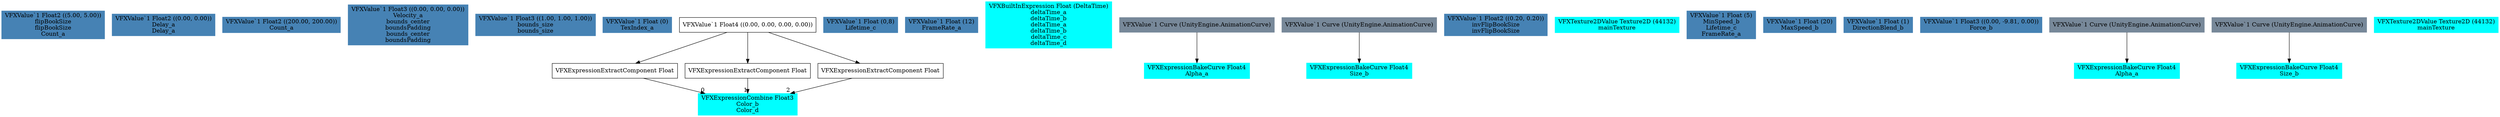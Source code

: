 digraph G {
node0 [shape="box" color="steelblue" style="filled" label="VFXValue`1 Float2 ((5.00, 5.00))
flipBookSize
flipBookSize
Count_a"]
node1 [shape="box" color="steelblue" style="filled" label="VFXValue`1 Float2 ((0.00, 0.00))
Delay_a
Delay_a"]
node2 [shape="box" color="steelblue" style="filled" label="VFXValue`1 Float2 ((200.00, 200.00))
Count_a"]
node3 [shape="box" color="steelblue" style="filled" label="VFXValue`1 Float3 ((0.00, 0.00, 0.00))
Velocity_a
bounds_center
boundsPadding
bounds_center
boundsPadding"]
node4 [shape="box" color="steelblue" style="filled" label="VFXValue`1 Float3 ((1.00, 1.00, 1.00))
bounds_size
bounds_size"]
node5 [shape="box" color="steelblue" style="filled" label="VFXValue`1 Float (0)
TexIndex_a"]
node6 [shape="box" color="cyan" style="filled" label="VFXExpressionCombine Float3
Color_b
Color_d"]
node7 [shape="box" label="VFXExpressionExtractComponent Float"]
node8 [shape="box" label="VFXValue`1 Float4 ((0.00, 0.00, 0.00, 0.00))"]
node9 [shape="box" label="VFXExpressionExtractComponent Float"]
node10 [shape="box" label="VFXExpressionExtractComponent Float"]
node11 [shape="box" color="steelblue" style="filled" label="VFXValue`1 Float (0,8)
Lifetime_c"]
node12 [shape="box" color="steelblue" style="filled" label="VFXValue`1 Float (12)
FrameRate_a"]
node13 [shape="box" color="cyan" style="filled" label="VFXBuiltInExpression Float (DeltaTime)
deltaTime_a
deltaTime_b
deltaTime_a
deltaTime_b
deltaTime_c
deltaTime_d"]
node14 [shape="box" color="cyan" style="filled" label="VFXExpressionBakeCurve Float4
Alpha_a"]
node15 [shape="box" color="lightslategray" style="filled" label="VFXValue`1 Curve (UnityEngine.AnimationCurve)"]
node16 [shape="box" color="cyan" style="filled" label="VFXExpressionBakeCurve Float4
Size_b"]
node17 [shape="box" color="lightslategray" style="filled" label="VFXValue`1 Curve (UnityEngine.AnimationCurve)"]
node18 [shape="box" color="steelblue" style="filled" label="VFXValue`1 Float2 ((0.20, 0.20))
invFlipBookSize
invFlipBookSize"]
node19 [shape="box" color="cyan" style="filled" label="VFXTexture2DValue Texture2D (44132)
mainTexture"]
node20 [shape="box" color="steelblue" style="filled" label="VFXValue`1 Float (5)
MinSpeed_b
Lifetime_c
FrameRate_a"]
node21 [shape="box" color="steelblue" style="filled" label="VFXValue`1 Float (20)
MaxSpeed_b"]
node22 [shape="box" color="steelblue" style="filled" label="VFXValue`1 Float (1)
DirectionBlend_b"]
node23 [shape="box" color="steelblue" style="filled" label="VFXValue`1 Float3 ((0.00, -9.81, 0.00))
Force_b"]
node24 [shape="box" color="cyan" style="filled" label="VFXExpressionBakeCurve Float4
Alpha_a"]
node25 [shape="box" color="lightslategray" style="filled" label="VFXValue`1 Curve (UnityEngine.AnimationCurve)"]
node26 [shape="box" color="cyan" style="filled" label="VFXExpressionBakeCurve Float4
Size_b"]
node27 [shape="box" color="lightslategray" style="filled" label="VFXValue`1 Curve (UnityEngine.AnimationCurve)"]
node28 [shape="box" color="cyan" style="filled" label="VFXTexture2DValue Texture2D (44132)
mainTexture"]
node7 -> node6 [headlabel="0"]
node9 -> node6 [headlabel="1"]
node10 -> node6 [headlabel="2"]
node8 -> node7 
node8 -> node9 
node8 -> node10 
node15 -> node14 
node17 -> node16 
node25 -> node24 
node27 -> node26 
}
